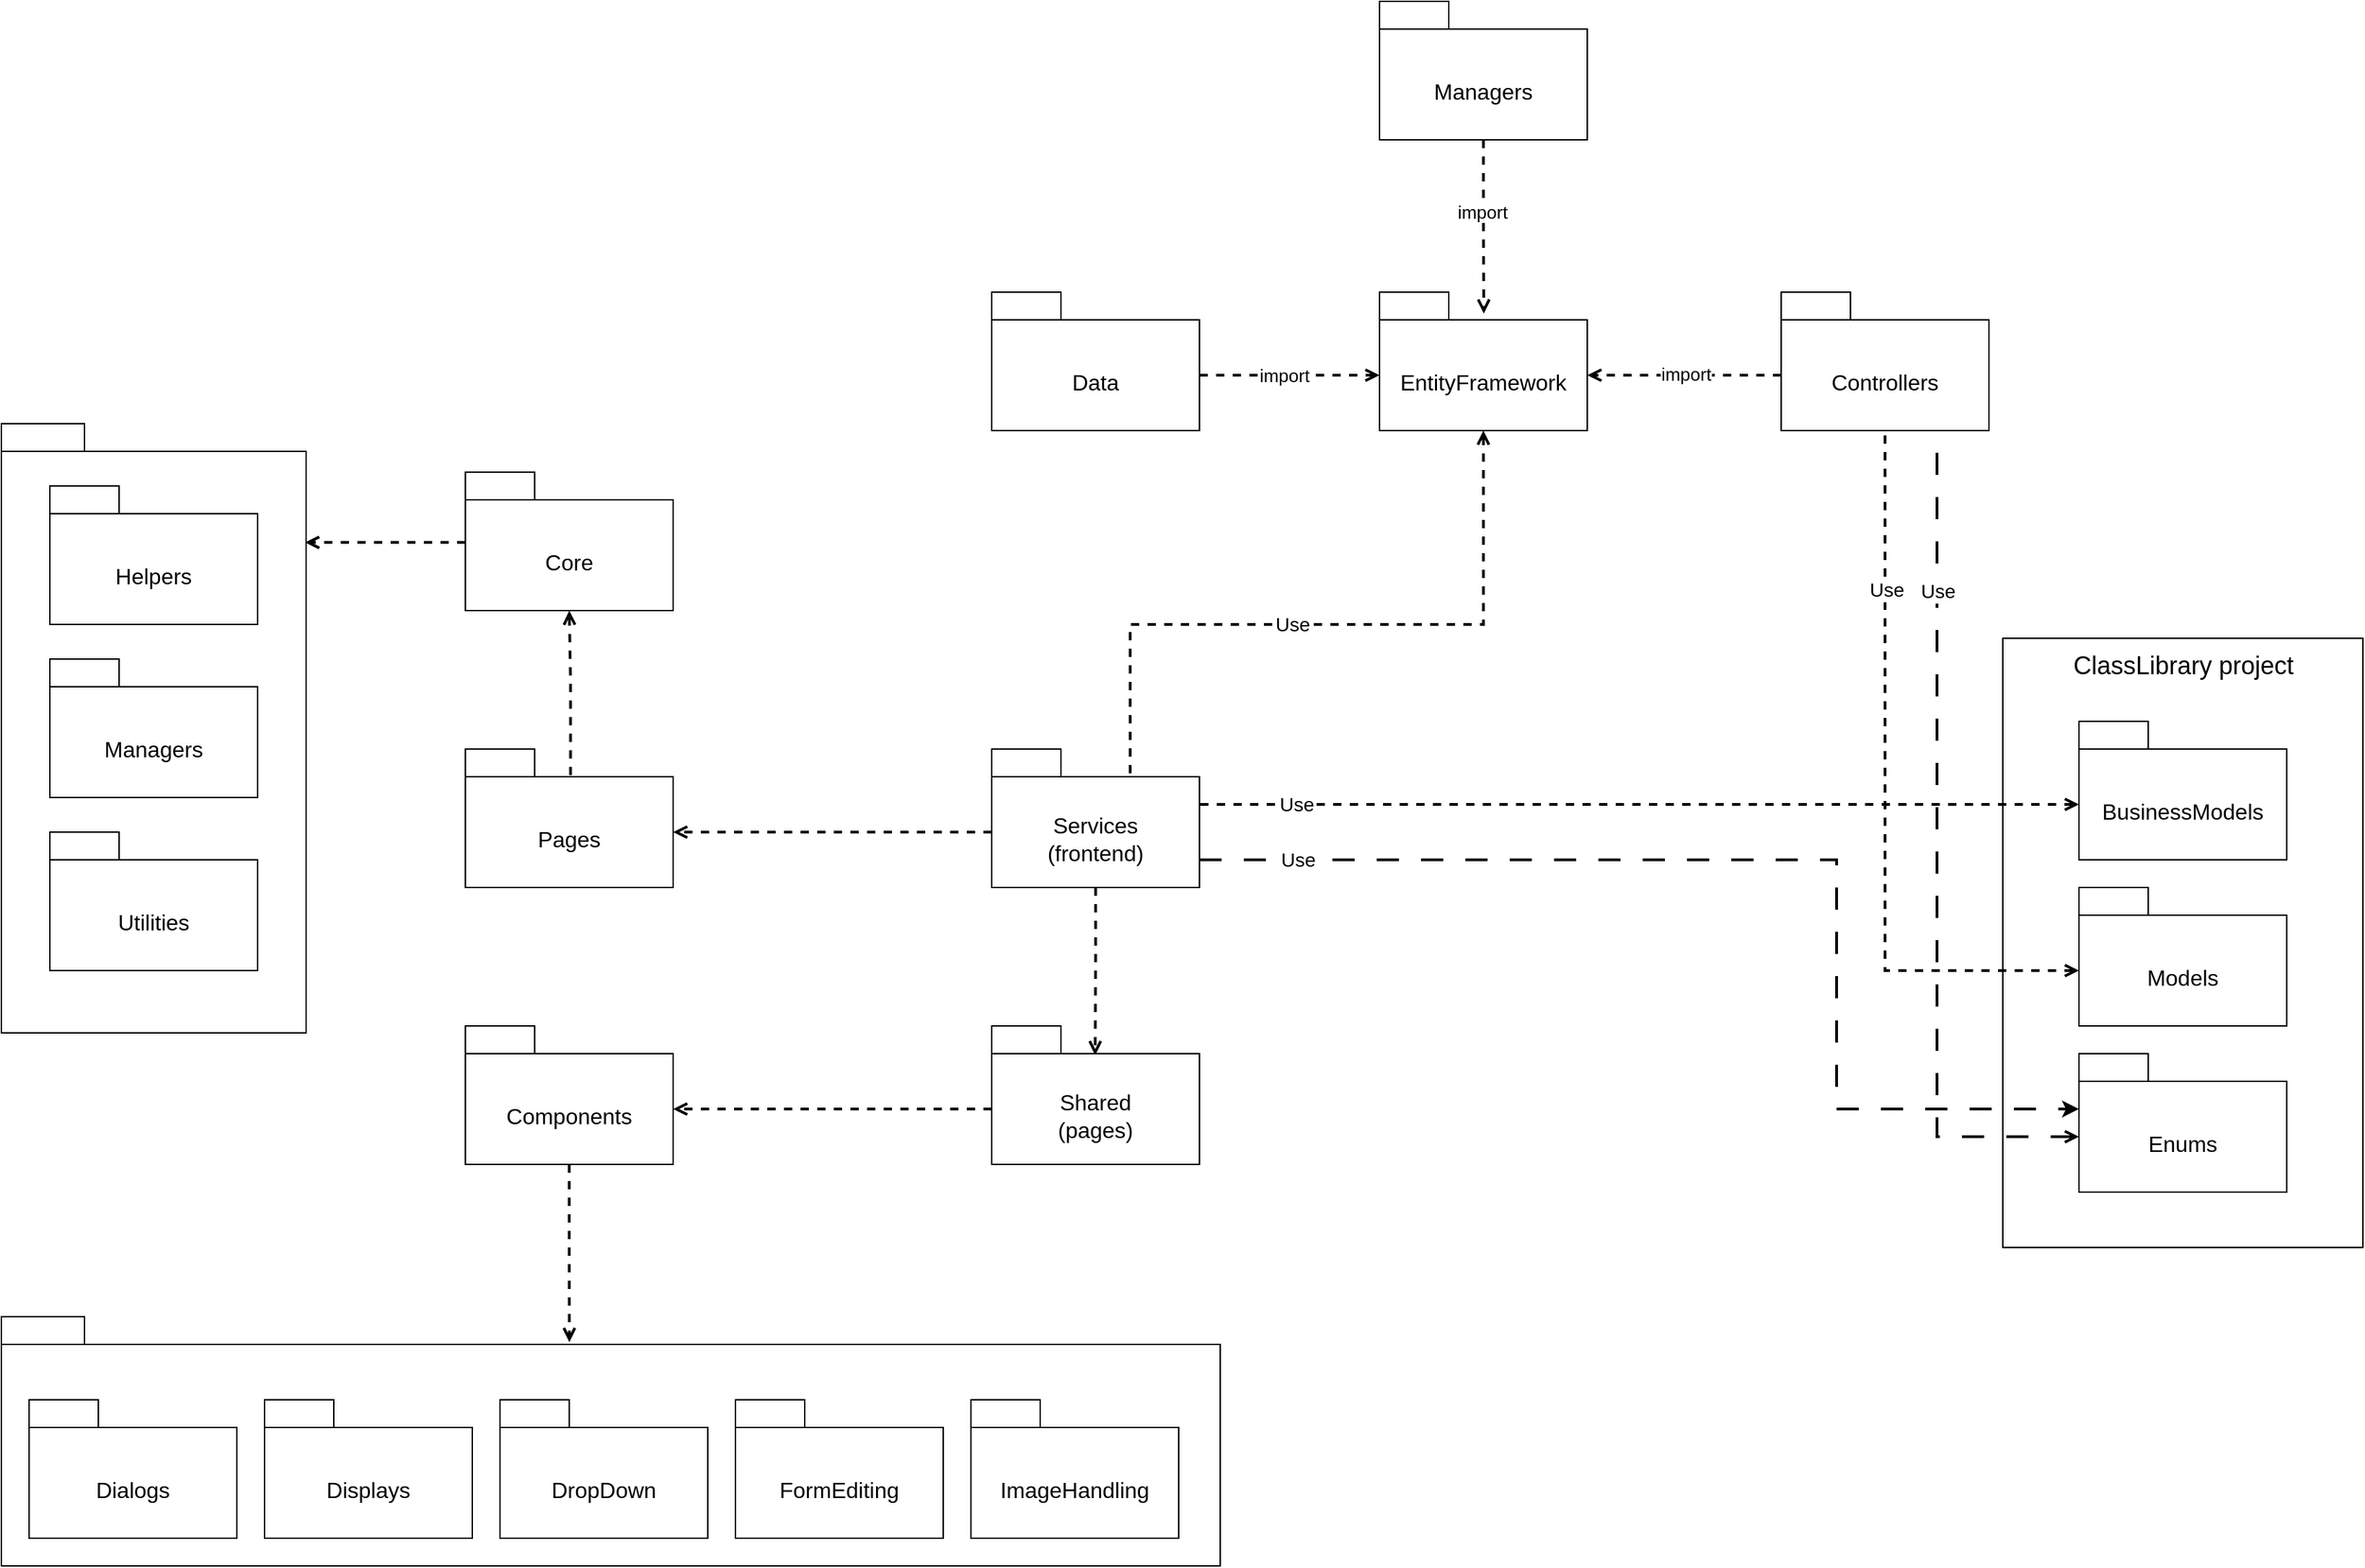 <mxfile version="21.6.5" type="device">
  <diagram name="Page-1" id="3OccHQ3pMCAuk_XxAl_D">
    <mxGraphModel dx="2924" dy="2296" grid="1" gridSize="10" guides="1" tooltips="1" connect="1" arrows="1" fold="1" page="1" pageScale="1" pageWidth="850" pageHeight="1100" math="0" shadow="0">
      <root>
        <mxCell id="0" />
        <mxCell id="1" parent="0" />
        <mxCell id="LNynhRC9tcqbUKHaixpe-77" value="" style="shape=folder;fontStyle=1;tabWidth=60;tabHeight=20;tabPosition=left;html=1;boundedLbl=1;labelInHeader=1;container=1;collapsible=0;whiteSpace=wrap;" vertex="1" parent="1">
          <mxGeometry x="-175" y="580" width="880" height="180" as="geometry" />
        </mxCell>
        <mxCell id="LNynhRC9tcqbUKHaixpe-78" value="" style="html=1;strokeColor=none;resizeWidth=1;resizeHeight=1;fillColor=none;part=1;connectable=0;allowArrows=0;deletable=0;whiteSpace=wrap;" vertex="1" parent="LNynhRC9tcqbUKHaixpe-77">
          <mxGeometry width="880.0" height="126" relative="1" as="geometry">
            <mxPoint y="30" as="offset" />
          </mxGeometry>
        </mxCell>
        <mxCell id="LNynhRC9tcqbUKHaixpe-75" value="" style="shape=folder;fontStyle=1;tabWidth=60;tabHeight=20;tabPosition=left;html=1;boundedLbl=1;labelInHeader=1;container=1;collapsible=0;whiteSpace=wrap;" vertex="1" parent="1">
          <mxGeometry x="-175" y="-65" width="220" height="440" as="geometry" />
        </mxCell>
        <mxCell id="LNynhRC9tcqbUKHaixpe-76" value="" style="html=1;strokeColor=none;resizeWidth=1;resizeHeight=1;fillColor=none;part=1;connectable=0;allowArrows=0;deletable=0;whiteSpace=wrap;" vertex="1" parent="LNynhRC9tcqbUKHaixpe-75">
          <mxGeometry width="220.0" height="308" relative="1" as="geometry">
            <mxPoint y="30" as="offset" />
          </mxGeometry>
        </mxCell>
        <mxCell id="LNynhRC9tcqbUKHaixpe-7" value="" style="rounded=0;whiteSpace=wrap;html=1;" vertex="1" parent="1">
          <mxGeometry x="1270" y="90" width="260" height="440" as="geometry" />
        </mxCell>
        <mxCell id="LNynhRC9tcqbUKHaixpe-66" style="edgeStyle=orthogonalEdgeStyle;rounded=0;orthogonalLoop=1;jettySize=auto;html=1;entryX=0;entryY=0;entryDx=150;entryDy=40;entryPerimeter=0;dashed=1;endArrow=none;endFill=0;strokeWidth=2;startArrow=open;startFill=0;exitX=0;exitY=0;exitDx=0;exitDy=60;exitPerimeter=0;" edge="1" parent="1" source="LNynhRC9tcqbUKHaixpe-3" target="LNynhRC9tcqbUKHaixpe-24">
          <mxGeometry relative="1" as="geometry">
            <mxPoint x="1090" y="230" as="sourcePoint" />
            <Array as="points">
              <mxPoint x="1325" y="210" />
            </Array>
          </mxGeometry>
        </mxCell>
        <mxCell id="LNynhRC9tcqbUKHaixpe-69" value="&lt;font style=&quot;font-size: 14px;&quot;&gt;Use&lt;/font&gt;" style="edgeLabel;html=1;align=center;verticalAlign=middle;resizable=0;points=[];" vertex="1" connectable="0" parent="LNynhRC9tcqbUKHaixpe-66">
          <mxGeometry x="0.57" y="2" relative="1" as="geometry">
            <mxPoint x="-67" y="-2" as="offset" />
          </mxGeometry>
        </mxCell>
        <mxCell id="LNynhRC9tcqbUKHaixpe-1" value="" style="shape=folder;fontStyle=1;tabWidth=50;tabHeight=20;tabPosition=left;html=1;boundedLbl=1;labelInHeader=1;container=1;collapsible=0;whiteSpace=wrap;" vertex="1" parent="1">
          <mxGeometry x="1325" y="270" width="150" height="100" as="geometry" />
        </mxCell>
        <mxCell id="LNynhRC9tcqbUKHaixpe-2" value="&lt;font style=&quot;font-size: 16px;&quot;&gt;Models&lt;/font&gt;" style="html=1;strokeColor=none;resizeWidth=1;resizeHeight=1;fillColor=none;part=1;connectable=0;allowArrows=0;deletable=0;whiteSpace=wrap;" vertex="1" parent="LNynhRC9tcqbUKHaixpe-1">
          <mxGeometry width="150" height="70" relative="1" as="geometry">
            <mxPoint y="30" as="offset" />
          </mxGeometry>
        </mxCell>
        <mxCell id="LNynhRC9tcqbUKHaixpe-63" style="edgeStyle=orthogonalEdgeStyle;rounded=0;orthogonalLoop=1;jettySize=auto;html=1;exitX=0;exitY=0;exitDx=0;exitDy=60;exitPerimeter=0;entryX=0.5;entryY=1;entryDx=0;entryDy=0;entryPerimeter=0;dashed=1;endArrow=none;endFill=0;strokeWidth=2;startArrow=open;startFill=0;" edge="1" parent="1" source="LNynhRC9tcqbUKHaixpe-1" target="LNynhRC9tcqbUKHaixpe-11">
          <mxGeometry relative="1" as="geometry" />
        </mxCell>
        <mxCell id="LNynhRC9tcqbUKHaixpe-64" value="&lt;font style=&quot;font-size: 14px;&quot;&gt;Use&lt;/font&gt;" style="edgeLabel;html=1;align=center;verticalAlign=middle;resizable=0;points=[];" vertex="1" connectable="0" parent="LNynhRC9tcqbUKHaixpe-63">
          <mxGeometry x="0.566" y="-1" relative="1" as="geometry">
            <mxPoint as="offset" />
          </mxGeometry>
        </mxCell>
        <mxCell id="LNynhRC9tcqbUKHaixpe-3" value="" style="shape=folder;fontStyle=1;tabWidth=50;tabHeight=20;tabPosition=left;html=1;boundedLbl=1;labelInHeader=1;container=1;collapsible=0;whiteSpace=wrap;" vertex="1" parent="1">
          <mxGeometry x="1325" y="150" width="150" height="100" as="geometry" />
        </mxCell>
        <mxCell id="LNynhRC9tcqbUKHaixpe-4" value="&lt;font style=&quot;font-size: 16px;&quot;&gt;BusinessModels&lt;/font&gt;" style="html=1;strokeColor=none;resizeWidth=1;resizeHeight=1;fillColor=none;part=1;connectable=0;allowArrows=0;deletable=0;whiteSpace=wrap;" vertex="1" parent="LNynhRC9tcqbUKHaixpe-3">
          <mxGeometry width="150" height="70" relative="1" as="geometry">
            <mxPoint y="30" as="offset" />
          </mxGeometry>
        </mxCell>
        <mxCell id="LNynhRC9tcqbUKHaixpe-74" style="edgeStyle=orthogonalEdgeStyle;rounded=0;orthogonalLoop=1;jettySize=auto;html=1;exitX=0.5;exitY=1;exitDx=0;exitDy=0;exitPerimeter=0;entryX=0;entryY=0;entryDx=100;entryDy=20;entryPerimeter=0;dashed=1;endArrow=none;endFill=0;strokeWidth=2;startArrow=open;startFill=0;" edge="1" parent="1" source="LNynhRC9tcqbUKHaixpe-9" target="LNynhRC9tcqbUKHaixpe-24">
          <mxGeometry relative="1" as="geometry">
            <Array as="points">
              <mxPoint x="895" y="80" />
              <mxPoint x="640" y="80" />
            </Array>
          </mxGeometry>
        </mxCell>
        <mxCell id="LNynhRC9tcqbUKHaixpe-79" value="&lt;font style=&quot;font-size: 14px;&quot;&gt;Use&lt;/font&gt;" style="edgeLabel;html=1;align=center;verticalAlign=middle;resizable=0;points=[];" vertex="1" connectable="0" parent="LNynhRC9tcqbUKHaixpe-74">
          <mxGeometry x="0.129" y="-1" relative="1" as="geometry">
            <mxPoint x="7" y="1" as="offset" />
          </mxGeometry>
        </mxCell>
        <mxCell id="LNynhRC9tcqbUKHaixpe-9" value="" style="shape=folder;fontStyle=1;tabWidth=50;tabHeight=20;tabPosition=left;html=1;boundedLbl=1;labelInHeader=1;container=1;collapsible=0;whiteSpace=wrap;" vertex="1" parent="1">
          <mxGeometry x="820" y="-160" width="150" height="100" as="geometry" />
        </mxCell>
        <mxCell id="LNynhRC9tcqbUKHaixpe-10" value="&lt;font style=&quot;font-size: 16px;&quot;&gt;EntityFramework&lt;/font&gt;" style="html=1;strokeColor=none;resizeWidth=1;resizeHeight=1;fillColor=none;part=1;connectable=0;allowArrows=0;deletable=0;whiteSpace=wrap;" vertex="1" parent="LNynhRC9tcqbUKHaixpe-9">
          <mxGeometry width="150" height="70" relative="1" as="geometry">
            <mxPoint y="30" as="offset" />
          </mxGeometry>
        </mxCell>
        <mxCell id="LNynhRC9tcqbUKHaixpe-19" style="edgeStyle=orthogonalEdgeStyle;rounded=0;orthogonalLoop=1;jettySize=auto;html=1;dashed=1;strokeWidth=2;endArrow=open;endFill=0;" edge="1" parent="1" source="LNynhRC9tcqbUKHaixpe-11" target="LNynhRC9tcqbUKHaixpe-9">
          <mxGeometry relative="1" as="geometry">
            <Array as="points">
              <mxPoint x="1040" y="-100" />
              <mxPoint x="1040" y="-100" />
            </Array>
          </mxGeometry>
        </mxCell>
        <mxCell id="LNynhRC9tcqbUKHaixpe-20" value="&lt;font style=&quot;font-size: 13px;&quot;&gt;import&lt;/font&gt;" style="edgeLabel;html=1;align=center;verticalAlign=middle;resizable=0;points=[];" vertex="1" connectable="0" parent="LNynhRC9tcqbUKHaixpe-19">
          <mxGeometry x="-0.005" y="-1" relative="1" as="geometry">
            <mxPoint as="offset" />
          </mxGeometry>
        </mxCell>
        <mxCell id="LNynhRC9tcqbUKHaixpe-11" value="" style="shape=folder;fontStyle=1;tabWidth=50;tabHeight=20;tabPosition=left;html=1;boundedLbl=1;labelInHeader=1;container=1;collapsible=0;whiteSpace=wrap;" vertex="1" parent="1">
          <mxGeometry x="1110" y="-160" width="150" height="100" as="geometry" />
        </mxCell>
        <mxCell id="LNynhRC9tcqbUKHaixpe-12" value="&lt;font style=&quot;font-size: 16px;&quot;&gt;Controllers&lt;/font&gt;" style="html=1;strokeColor=none;resizeWidth=1;resizeHeight=1;fillColor=none;part=1;connectable=0;allowArrows=0;deletable=0;whiteSpace=wrap;" vertex="1" parent="LNynhRC9tcqbUKHaixpe-11">
          <mxGeometry width="150" height="70" relative="1" as="geometry">
            <mxPoint y="30" as="offset" />
          </mxGeometry>
        </mxCell>
        <mxCell id="LNynhRC9tcqbUKHaixpe-17" style="edgeStyle=orthogonalEdgeStyle;rounded=0;orthogonalLoop=1;jettySize=auto;html=1;dashed=1;strokeWidth=2;endArrow=open;endFill=0;" edge="1" parent="1" source="LNynhRC9tcqbUKHaixpe-13" target="LNynhRC9tcqbUKHaixpe-9">
          <mxGeometry relative="1" as="geometry">
            <Array as="points">
              <mxPoint x="750" y="-100" />
              <mxPoint x="750" y="-100" />
            </Array>
          </mxGeometry>
        </mxCell>
        <mxCell id="LNynhRC9tcqbUKHaixpe-18" value="&lt;font style=&quot;font-size: 13px;&quot;&gt;import&lt;/font&gt;" style="edgeLabel;html=1;align=center;verticalAlign=middle;resizable=0;points=[];" vertex="1" connectable="0" parent="LNynhRC9tcqbUKHaixpe-17">
          <mxGeometry x="-0.187" relative="1" as="geometry">
            <mxPoint x="8" as="offset" />
          </mxGeometry>
        </mxCell>
        <mxCell id="LNynhRC9tcqbUKHaixpe-13" value="" style="shape=folder;fontStyle=1;tabWidth=50;tabHeight=20;tabPosition=left;html=1;boundedLbl=1;labelInHeader=1;container=1;collapsible=0;whiteSpace=wrap;" vertex="1" parent="1">
          <mxGeometry x="540" y="-160" width="150" height="100" as="geometry" />
        </mxCell>
        <mxCell id="LNynhRC9tcqbUKHaixpe-14" value="&lt;font style=&quot;font-size: 16px;&quot;&gt;Data&lt;/font&gt;" style="html=1;strokeColor=none;resizeWidth=1;resizeHeight=1;fillColor=none;part=1;connectable=0;allowArrows=0;deletable=0;whiteSpace=wrap;" vertex="1" parent="LNynhRC9tcqbUKHaixpe-13">
          <mxGeometry width="150" height="70" relative="1" as="geometry">
            <mxPoint y="30" as="offset" />
          </mxGeometry>
        </mxCell>
        <mxCell id="LNynhRC9tcqbUKHaixpe-22" style="edgeStyle=orthogonalEdgeStyle;rounded=0;orthogonalLoop=1;jettySize=auto;html=1;entryX=0.502;entryY=0.155;entryDx=0;entryDy=0;entryPerimeter=0;dashed=1;strokeWidth=2;endArrow=open;endFill=0;" edge="1" parent="1" source="LNynhRC9tcqbUKHaixpe-15" target="LNynhRC9tcqbUKHaixpe-9">
          <mxGeometry relative="1" as="geometry" />
        </mxCell>
        <mxCell id="LNynhRC9tcqbUKHaixpe-23" value="&lt;font style=&quot;font-size: 13px;&quot;&gt;import&lt;/font&gt;" style="edgeLabel;html=1;align=center;verticalAlign=middle;resizable=0;points=[];" vertex="1" connectable="0" parent="LNynhRC9tcqbUKHaixpe-22">
          <mxGeometry x="-0.126" y="-1" relative="1" as="geometry">
            <mxPoint x="-1" y="-4" as="offset" />
          </mxGeometry>
        </mxCell>
        <mxCell id="LNynhRC9tcqbUKHaixpe-15" value="" style="shape=folder;fontStyle=1;tabWidth=50;tabHeight=20;tabPosition=left;html=1;boundedLbl=1;labelInHeader=1;container=1;collapsible=0;whiteSpace=wrap;" vertex="1" parent="1">
          <mxGeometry x="820" y="-370" width="150" height="100" as="geometry" />
        </mxCell>
        <mxCell id="LNynhRC9tcqbUKHaixpe-16" value="&lt;font style=&quot;font-size: 16px;&quot;&gt;Managers&lt;/font&gt;" style="html=1;strokeColor=none;resizeWidth=1;resizeHeight=1;fillColor=none;part=1;connectable=0;allowArrows=0;deletable=0;whiteSpace=wrap;" vertex="1" parent="LNynhRC9tcqbUKHaixpe-15">
          <mxGeometry width="150" height="70" relative="1" as="geometry">
            <mxPoint y="30" as="offset" />
          </mxGeometry>
        </mxCell>
        <mxCell id="LNynhRC9tcqbUKHaixpe-59" style="edgeStyle=orthogonalEdgeStyle;rounded=0;orthogonalLoop=1;jettySize=auto;html=1;exitX=0;exitY=0;exitDx=0;exitDy=60;exitPerimeter=0;entryX=0;entryY=0;entryDx=150;entryDy=60;entryPerimeter=0;strokeWidth=2;dashed=1;endArrow=open;endFill=0;" edge="1" parent="1" source="LNynhRC9tcqbUKHaixpe-24" target="LNynhRC9tcqbUKHaixpe-26">
          <mxGeometry relative="1" as="geometry" />
        </mxCell>
        <mxCell id="LNynhRC9tcqbUKHaixpe-61" style="edgeStyle=orthogonalEdgeStyle;rounded=0;orthogonalLoop=1;jettySize=auto;html=1;entryX=0.498;entryY=0.212;entryDx=0;entryDy=0;entryPerimeter=0;dashed=1;endArrow=open;endFill=0;strokeWidth=2;" edge="1" parent="1" source="LNynhRC9tcqbUKHaixpe-24" target="LNynhRC9tcqbUKHaixpe-28">
          <mxGeometry relative="1" as="geometry" />
        </mxCell>
        <mxCell id="LNynhRC9tcqbUKHaixpe-80" style="edgeStyle=orthogonalEdgeStyle;rounded=0;orthogonalLoop=1;jettySize=auto;html=1;dashed=1;dashPattern=8 8;strokeWidth=2;exitX=0;exitY=0;exitDx=150;exitDy=80;exitPerimeter=0;entryX=0;entryY=0;entryDx=0;entryDy=40;entryPerimeter=0;" edge="1" parent="1" source="LNynhRC9tcqbUKHaixpe-24" target="LNynhRC9tcqbUKHaixpe-67">
          <mxGeometry relative="1" as="geometry">
            <mxPoint x="1220" y="450" as="targetPoint" />
            <Array as="points">
              <mxPoint x="1150" y="250" />
              <mxPoint x="1150" y="430" />
            </Array>
          </mxGeometry>
        </mxCell>
        <mxCell id="LNynhRC9tcqbUKHaixpe-81" value="&lt;font style=&quot;font-size: 14px;&quot;&gt;Use&lt;/font&gt;" style="edgeLabel;html=1;align=center;verticalAlign=middle;resizable=0;points=[];" vertex="1" connectable="0" parent="LNynhRC9tcqbUKHaixpe-80">
          <mxGeometry x="-0.864" y="-1" relative="1" as="geometry">
            <mxPoint x="15" y="-1" as="offset" />
          </mxGeometry>
        </mxCell>
        <mxCell id="LNynhRC9tcqbUKHaixpe-24" value="" style="shape=folder;fontStyle=1;tabWidth=50;tabHeight=20;tabPosition=left;html=1;boundedLbl=1;labelInHeader=1;container=1;collapsible=0;whiteSpace=wrap;" vertex="1" parent="1">
          <mxGeometry x="540" y="170" width="150" height="100" as="geometry" />
        </mxCell>
        <mxCell id="LNynhRC9tcqbUKHaixpe-25" value="&lt;font style=&quot;font-size: 16px;&quot;&gt;Services&lt;br&gt;(frontend)&lt;br&gt;&lt;/font&gt;" style="html=1;strokeColor=none;resizeWidth=1;resizeHeight=1;fillColor=none;part=1;connectable=0;allowArrows=0;deletable=0;whiteSpace=wrap;" vertex="1" parent="LNynhRC9tcqbUKHaixpe-24">
          <mxGeometry width="150" height="70" relative="1" as="geometry">
            <mxPoint y="30" as="offset" />
          </mxGeometry>
        </mxCell>
        <mxCell id="LNynhRC9tcqbUKHaixpe-58" style="edgeStyle=orthogonalEdgeStyle;rounded=0;orthogonalLoop=1;jettySize=auto;html=1;exitX=0.506;exitY=0.189;exitDx=0;exitDy=0;exitPerimeter=0;entryX=0.5;entryY=1;entryDx=0;entryDy=0;entryPerimeter=0;dashed=1;strokeWidth=2;endArrow=open;endFill=0;" edge="1" parent="1" source="LNynhRC9tcqbUKHaixpe-26" target="LNynhRC9tcqbUKHaixpe-30">
          <mxGeometry relative="1" as="geometry" />
        </mxCell>
        <mxCell id="LNynhRC9tcqbUKHaixpe-26" value="" style="shape=folder;fontStyle=1;tabWidth=50;tabHeight=20;tabPosition=left;html=1;boundedLbl=1;labelInHeader=1;container=1;collapsible=0;whiteSpace=wrap;" vertex="1" parent="1">
          <mxGeometry x="160" y="170" width="150" height="100" as="geometry" />
        </mxCell>
        <mxCell id="LNynhRC9tcqbUKHaixpe-27" value="&lt;font style=&quot;font-size: 16px;&quot;&gt;Pages&lt;/font&gt;" style="html=1;strokeColor=none;resizeWidth=1;resizeHeight=1;fillColor=none;part=1;connectable=0;allowArrows=0;deletable=0;whiteSpace=wrap;" vertex="1" parent="LNynhRC9tcqbUKHaixpe-26">
          <mxGeometry width="150" height="70" relative="1" as="geometry">
            <mxPoint y="30" as="offset" />
          </mxGeometry>
        </mxCell>
        <mxCell id="LNynhRC9tcqbUKHaixpe-60" style="edgeStyle=orthogonalEdgeStyle;rounded=0;orthogonalLoop=1;jettySize=auto;html=1;exitX=0;exitY=0;exitDx=0;exitDy=60;exitPerimeter=0;entryX=0;entryY=0;entryDx=150;entryDy=60;entryPerimeter=0;dashed=1;endArrow=open;endFill=0;strokeWidth=2;" edge="1" parent="1" source="LNynhRC9tcqbUKHaixpe-28" target="LNynhRC9tcqbUKHaixpe-32">
          <mxGeometry relative="1" as="geometry" />
        </mxCell>
        <mxCell id="LNynhRC9tcqbUKHaixpe-28" value="" style="shape=folder;fontStyle=1;tabWidth=50;tabHeight=20;tabPosition=left;html=1;boundedLbl=1;labelInHeader=1;container=1;collapsible=0;whiteSpace=wrap;" vertex="1" parent="1">
          <mxGeometry x="540" y="370" width="150" height="100" as="geometry" />
        </mxCell>
        <mxCell id="LNynhRC9tcqbUKHaixpe-29" value="&lt;font style=&quot;font-size: 16px;&quot;&gt;Shared&lt;br&gt;(pages)&lt;br&gt;&lt;/font&gt;" style="html=1;strokeColor=none;resizeWidth=1;resizeHeight=1;fillColor=none;part=1;connectable=0;allowArrows=0;deletable=0;whiteSpace=wrap;" vertex="1" parent="LNynhRC9tcqbUKHaixpe-28">
          <mxGeometry width="150" height="70" relative="1" as="geometry">
            <mxPoint y="30" as="offset" />
          </mxGeometry>
        </mxCell>
        <mxCell id="LNynhRC9tcqbUKHaixpe-56" style="edgeStyle=orthogonalEdgeStyle;rounded=0;orthogonalLoop=1;jettySize=auto;html=1;strokeWidth=2;dashed=1;endArrow=open;endFill=0;entryX=0.997;entryY=0.195;entryDx=0;entryDy=0;entryPerimeter=0;" edge="1" parent="1" source="LNynhRC9tcqbUKHaixpe-30" target="LNynhRC9tcqbUKHaixpe-75">
          <mxGeometry relative="1" as="geometry">
            <mxPoint x="50" y="20" as="targetPoint" />
            <Array as="points">
              <mxPoint x="44" y="20" />
            </Array>
          </mxGeometry>
        </mxCell>
        <mxCell id="LNynhRC9tcqbUKHaixpe-30" value="" style="shape=folder;fontStyle=1;tabWidth=50;tabHeight=20;tabPosition=left;html=1;boundedLbl=1;labelInHeader=1;container=1;collapsible=0;whiteSpace=wrap;" vertex="1" parent="1">
          <mxGeometry x="160" y="-30" width="150" height="100" as="geometry" />
        </mxCell>
        <mxCell id="LNynhRC9tcqbUKHaixpe-31" value="&lt;font style=&quot;font-size: 16px;&quot;&gt;Core&lt;/font&gt;" style="html=1;strokeColor=none;resizeWidth=1;resizeHeight=1;fillColor=none;part=1;connectable=0;allowArrows=0;deletable=0;whiteSpace=wrap;" vertex="1" parent="LNynhRC9tcqbUKHaixpe-30">
          <mxGeometry width="150" height="70" relative="1" as="geometry">
            <mxPoint y="30" as="offset" />
          </mxGeometry>
        </mxCell>
        <mxCell id="LNynhRC9tcqbUKHaixpe-47" style="edgeStyle=orthogonalEdgeStyle;rounded=0;orthogonalLoop=1;jettySize=auto;html=1;strokeWidth=2;dashed=1;endArrow=open;endFill=0;entryX=0.466;entryY=0.102;entryDx=0;entryDy=0;entryPerimeter=0;" edge="1" parent="1" source="LNynhRC9tcqbUKHaixpe-32" target="LNynhRC9tcqbUKHaixpe-77">
          <mxGeometry relative="1" as="geometry">
            <mxPoint x="235" y="590" as="targetPoint" />
          </mxGeometry>
        </mxCell>
        <mxCell id="LNynhRC9tcqbUKHaixpe-32" value="" style="shape=folder;fontStyle=1;tabWidth=50;tabHeight=20;tabPosition=left;html=1;boundedLbl=1;labelInHeader=1;container=1;collapsible=0;whiteSpace=wrap;" vertex="1" parent="1">
          <mxGeometry x="160" y="370" width="150" height="100" as="geometry" />
        </mxCell>
        <mxCell id="LNynhRC9tcqbUKHaixpe-33" value="&lt;font style=&quot;font-size: 16px;&quot;&gt;Components&lt;/font&gt;" style="html=1;strokeColor=none;resizeWidth=1;resizeHeight=1;fillColor=none;part=1;connectable=0;allowArrows=0;deletable=0;whiteSpace=wrap;" vertex="1" parent="LNynhRC9tcqbUKHaixpe-32">
          <mxGeometry width="150" height="70" relative="1" as="geometry">
            <mxPoint y="30" as="offset" />
          </mxGeometry>
        </mxCell>
        <mxCell id="LNynhRC9tcqbUKHaixpe-38" value="" style="shape=folder;fontStyle=1;tabWidth=50;tabHeight=20;tabPosition=left;html=1;boundedLbl=1;labelInHeader=1;container=1;collapsible=0;whiteSpace=wrap;" vertex="1" parent="1">
          <mxGeometry x="15" y="640" width="150" height="100" as="geometry" />
        </mxCell>
        <mxCell id="LNynhRC9tcqbUKHaixpe-39" value="&lt;font style=&quot;font-size: 16px;&quot;&gt;Displays&lt;/font&gt;" style="html=1;strokeColor=none;resizeWidth=1;resizeHeight=1;fillColor=none;part=1;connectable=0;allowArrows=0;deletable=0;whiteSpace=wrap;" vertex="1" parent="LNynhRC9tcqbUKHaixpe-38">
          <mxGeometry width="150" height="70" relative="1" as="geometry">
            <mxPoint y="30" as="offset" />
          </mxGeometry>
        </mxCell>
        <mxCell id="LNynhRC9tcqbUKHaixpe-40" value="" style="shape=folder;fontStyle=1;tabWidth=50;tabHeight=20;tabPosition=left;html=1;boundedLbl=1;labelInHeader=1;container=1;collapsible=0;whiteSpace=wrap;" vertex="1" parent="1">
          <mxGeometry x="185" y="640" width="150" height="100" as="geometry" />
        </mxCell>
        <mxCell id="LNynhRC9tcqbUKHaixpe-41" value="&lt;font style=&quot;font-size: 16px;&quot;&gt;DropDown&lt;/font&gt;" style="html=1;strokeColor=none;resizeWidth=1;resizeHeight=1;fillColor=none;part=1;connectable=0;allowArrows=0;deletable=0;whiteSpace=wrap;" vertex="1" parent="LNynhRC9tcqbUKHaixpe-40">
          <mxGeometry width="150" height="70" relative="1" as="geometry">
            <mxPoint y="30" as="offset" />
          </mxGeometry>
        </mxCell>
        <mxCell id="LNynhRC9tcqbUKHaixpe-42" value="" style="shape=folder;fontStyle=1;tabWidth=50;tabHeight=20;tabPosition=left;html=1;boundedLbl=1;labelInHeader=1;container=1;collapsible=0;whiteSpace=wrap;" vertex="1" parent="1">
          <mxGeometry x="355" y="640" width="150" height="100" as="geometry" />
        </mxCell>
        <mxCell id="LNynhRC9tcqbUKHaixpe-43" value="&lt;font style=&quot;font-size: 16px;&quot;&gt;FormEditing&lt;/font&gt;" style="html=1;strokeColor=none;resizeWidth=1;resizeHeight=1;fillColor=none;part=1;connectable=0;allowArrows=0;deletable=0;whiteSpace=wrap;" vertex="1" parent="LNynhRC9tcqbUKHaixpe-42">
          <mxGeometry width="150" height="70" relative="1" as="geometry">
            <mxPoint y="30" as="offset" />
          </mxGeometry>
        </mxCell>
        <mxCell id="LNynhRC9tcqbUKHaixpe-44" value="" style="shape=folder;fontStyle=1;tabWidth=50;tabHeight=20;tabPosition=left;html=1;boundedLbl=1;labelInHeader=1;container=1;collapsible=0;whiteSpace=wrap;" vertex="1" parent="1">
          <mxGeometry x="525" y="640" width="150" height="100" as="geometry" />
        </mxCell>
        <mxCell id="LNynhRC9tcqbUKHaixpe-45" value="&lt;font style=&quot;font-size: 16px;&quot;&gt;ImageHandling&lt;/font&gt;" style="html=1;strokeColor=none;resizeWidth=1;resizeHeight=1;fillColor=none;part=1;connectable=0;allowArrows=0;deletable=0;whiteSpace=wrap;" vertex="1" parent="LNynhRC9tcqbUKHaixpe-44">
          <mxGeometry width="150" height="70" relative="1" as="geometry">
            <mxPoint y="30" as="offset" />
          </mxGeometry>
        </mxCell>
        <mxCell id="LNynhRC9tcqbUKHaixpe-48" value="" style="shape=folder;fontStyle=1;tabWidth=50;tabHeight=20;tabPosition=left;html=1;boundedLbl=1;labelInHeader=1;container=1;collapsible=0;whiteSpace=wrap;" vertex="1" parent="1">
          <mxGeometry x="-140" y="-20" width="150" height="100" as="geometry" />
        </mxCell>
        <mxCell id="LNynhRC9tcqbUKHaixpe-49" value="&lt;font style=&quot;font-size: 16px;&quot;&gt;Helpers&lt;/font&gt;" style="html=1;strokeColor=none;resizeWidth=1;resizeHeight=1;fillColor=none;part=1;connectable=0;allowArrows=0;deletable=0;whiteSpace=wrap;" vertex="1" parent="LNynhRC9tcqbUKHaixpe-48">
          <mxGeometry width="150" height="70" relative="1" as="geometry">
            <mxPoint y="30" as="offset" />
          </mxGeometry>
        </mxCell>
        <mxCell id="LNynhRC9tcqbUKHaixpe-50" value="" style="shape=folder;fontStyle=1;tabWidth=50;tabHeight=20;tabPosition=left;html=1;boundedLbl=1;labelInHeader=1;container=1;collapsible=0;whiteSpace=wrap;" vertex="1" parent="1">
          <mxGeometry x="-140" y="105" width="150" height="100" as="geometry" />
        </mxCell>
        <mxCell id="LNynhRC9tcqbUKHaixpe-51" value="&lt;font style=&quot;font-size: 16px;&quot;&gt;Managers&lt;/font&gt;" style="html=1;strokeColor=none;resizeWidth=1;resizeHeight=1;fillColor=none;part=1;connectable=0;allowArrows=0;deletable=0;whiteSpace=wrap;" vertex="1" parent="LNynhRC9tcqbUKHaixpe-50">
          <mxGeometry width="150" height="70" relative="1" as="geometry">
            <mxPoint y="30" as="offset" />
          </mxGeometry>
        </mxCell>
        <mxCell id="LNynhRC9tcqbUKHaixpe-52" value="" style="shape=folder;fontStyle=1;tabWidth=50;tabHeight=20;tabPosition=left;html=1;boundedLbl=1;labelInHeader=1;container=1;collapsible=0;whiteSpace=wrap;" vertex="1" parent="1">
          <mxGeometry x="-140" y="230" width="150" height="100" as="geometry" />
        </mxCell>
        <mxCell id="LNynhRC9tcqbUKHaixpe-53" value="&lt;font style=&quot;font-size: 16px;&quot;&gt;Utilities&lt;/font&gt;" style="html=1;strokeColor=none;resizeWidth=1;resizeHeight=1;fillColor=none;part=1;connectable=0;allowArrows=0;deletable=0;whiteSpace=wrap;" vertex="1" parent="LNynhRC9tcqbUKHaixpe-52">
          <mxGeometry width="150" height="70" relative="1" as="geometry">
            <mxPoint y="30" as="offset" />
          </mxGeometry>
        </mxCell>
        <mxCell id="LNynhRC9tcqbUKHaixpe-62" value="ClassLibrary project" style="text;html=1;align=center;verticalAlign=middle;resizable=0;points=[];autosize=1;strokeColor=none;fillColor=none;fontSize=18;" vertex="1" parent="1">
          <mxGeometry x="1310" y="90" width="180" height="40" as="geometry" />
        </mxCell>
        <mxCell id="LNynhRC9tcqbUKHaixpe-72" style="edgeStyle=orthogonalEdgeStyle;rounded=0;orthogonalLoop=1;jettySize=auto;html=1;exitX=0;exitY=0;exitDx=0;exitDy=60;exitPerimeter=0;entryX=0.75;entryY=1;entryDx=0;entryDy=0;entryPerimeter=0;dashed=1;dashPattern=8 8;strokeWidth=2;startArrow=open;startFill=0;endArrow=none;endFill=0;" edge="1" parent="1" source="LNynhRC9tcqbUKHaixpe-67" target="LNynhRC9tcqbUKHaixpe-11">
          <mxGeometry relative="1" as="geometry" />
        </mxCell>
        <mxCell id="LNynhRC9tcqbUKHaixpe-73" value="&lt;font style=&quot;font-size: 14px;&quot;&gt;Use&lt;/font&gt;" style="edgeLabel;html=1;align=center;verticalAlign=middle;resizable=0;points=[];" vertex="1" connectable="0" parent="LNynhRC9tcqbUKHaixpe-72">
          <mxGeometry x="0.699" relative="1" as="geometry">
            <mxPoint y="24" as="offset" />
          </mxGeometry>
        </mxCell>
        <mxCell id="LNynhRC9tcqbUKHaixpe-67" value="" style="shape=folder;fontStyle=1;tabWidth=50;tabHeight=20;tabPosition=left;html=1;boundedLbl=1;labelInHeader=1;container=1;collapsible=0;whiteSpace=wrap;" vertex="1" parent="1">
          <mxGeometry x="1325" y="390" width="150" height="100" as="geometry" />
        </mxCell>
        <mxCell id="LNynhRC9tcqbUKHaixpe-68" value="&lt;font style=&quot;font-size: 16px;&quot;&gt;Enums&lt;/font&gt;" style="html=1;strokeColor=none;resizeWidth=1;resizeHeight=1;fillColor=none;part=1;connectable=0;allowArrows=0;deletable=0;whiteSpace=wrap;" vertex="1" parent="LNynhRC9tcqbUKHaixpe-67">
          <mxGeometry width="150" height="70" relative="1" as="geometry">
            <mxPoint y="30" as="offset" />
          </mxGeometry>
        </mxCell>
        <mxCell id="LNynhRC9tcqbUKHaixpe-34" value="" style="shape=folder;fontStyle=1;tabWidth=50;tabHeight=20;tabPosition=left;html=1;boundedLbl=1;labelInHeader=1;container=1;collapsible=0;whiteSpace=wrap;" vertex="1" parent="1">
          <mxGeometry x="-155" y="640" width="150" height="100" as="geometry" />
        </mxCell>
        <mxCell id="LNynhRC9tcqbUKHaixpe-35" value="&lt;font style=&quot;font-size: 16px;&quot;&gt;Dialogs&lt;/font&gt;" style="html=1;strokeColor=none;resizeWidth=1;resizeHeight=1;fillColor=none;part=1;connectable=0;allowArrows=0;deletable=0;whiteSpace=wrap;" vertex="1" parent="LNynhRC9tcqbUKHaixpe-34">
          <mxGeometry width="150" height="70" relative="1" as="geometry">
            <mxPoint y="30" as="offset" />
          </mxGeometry>
        </mxCell>
      </root>
    </mxGraphModel>
  </diagram>
</mxfile>
